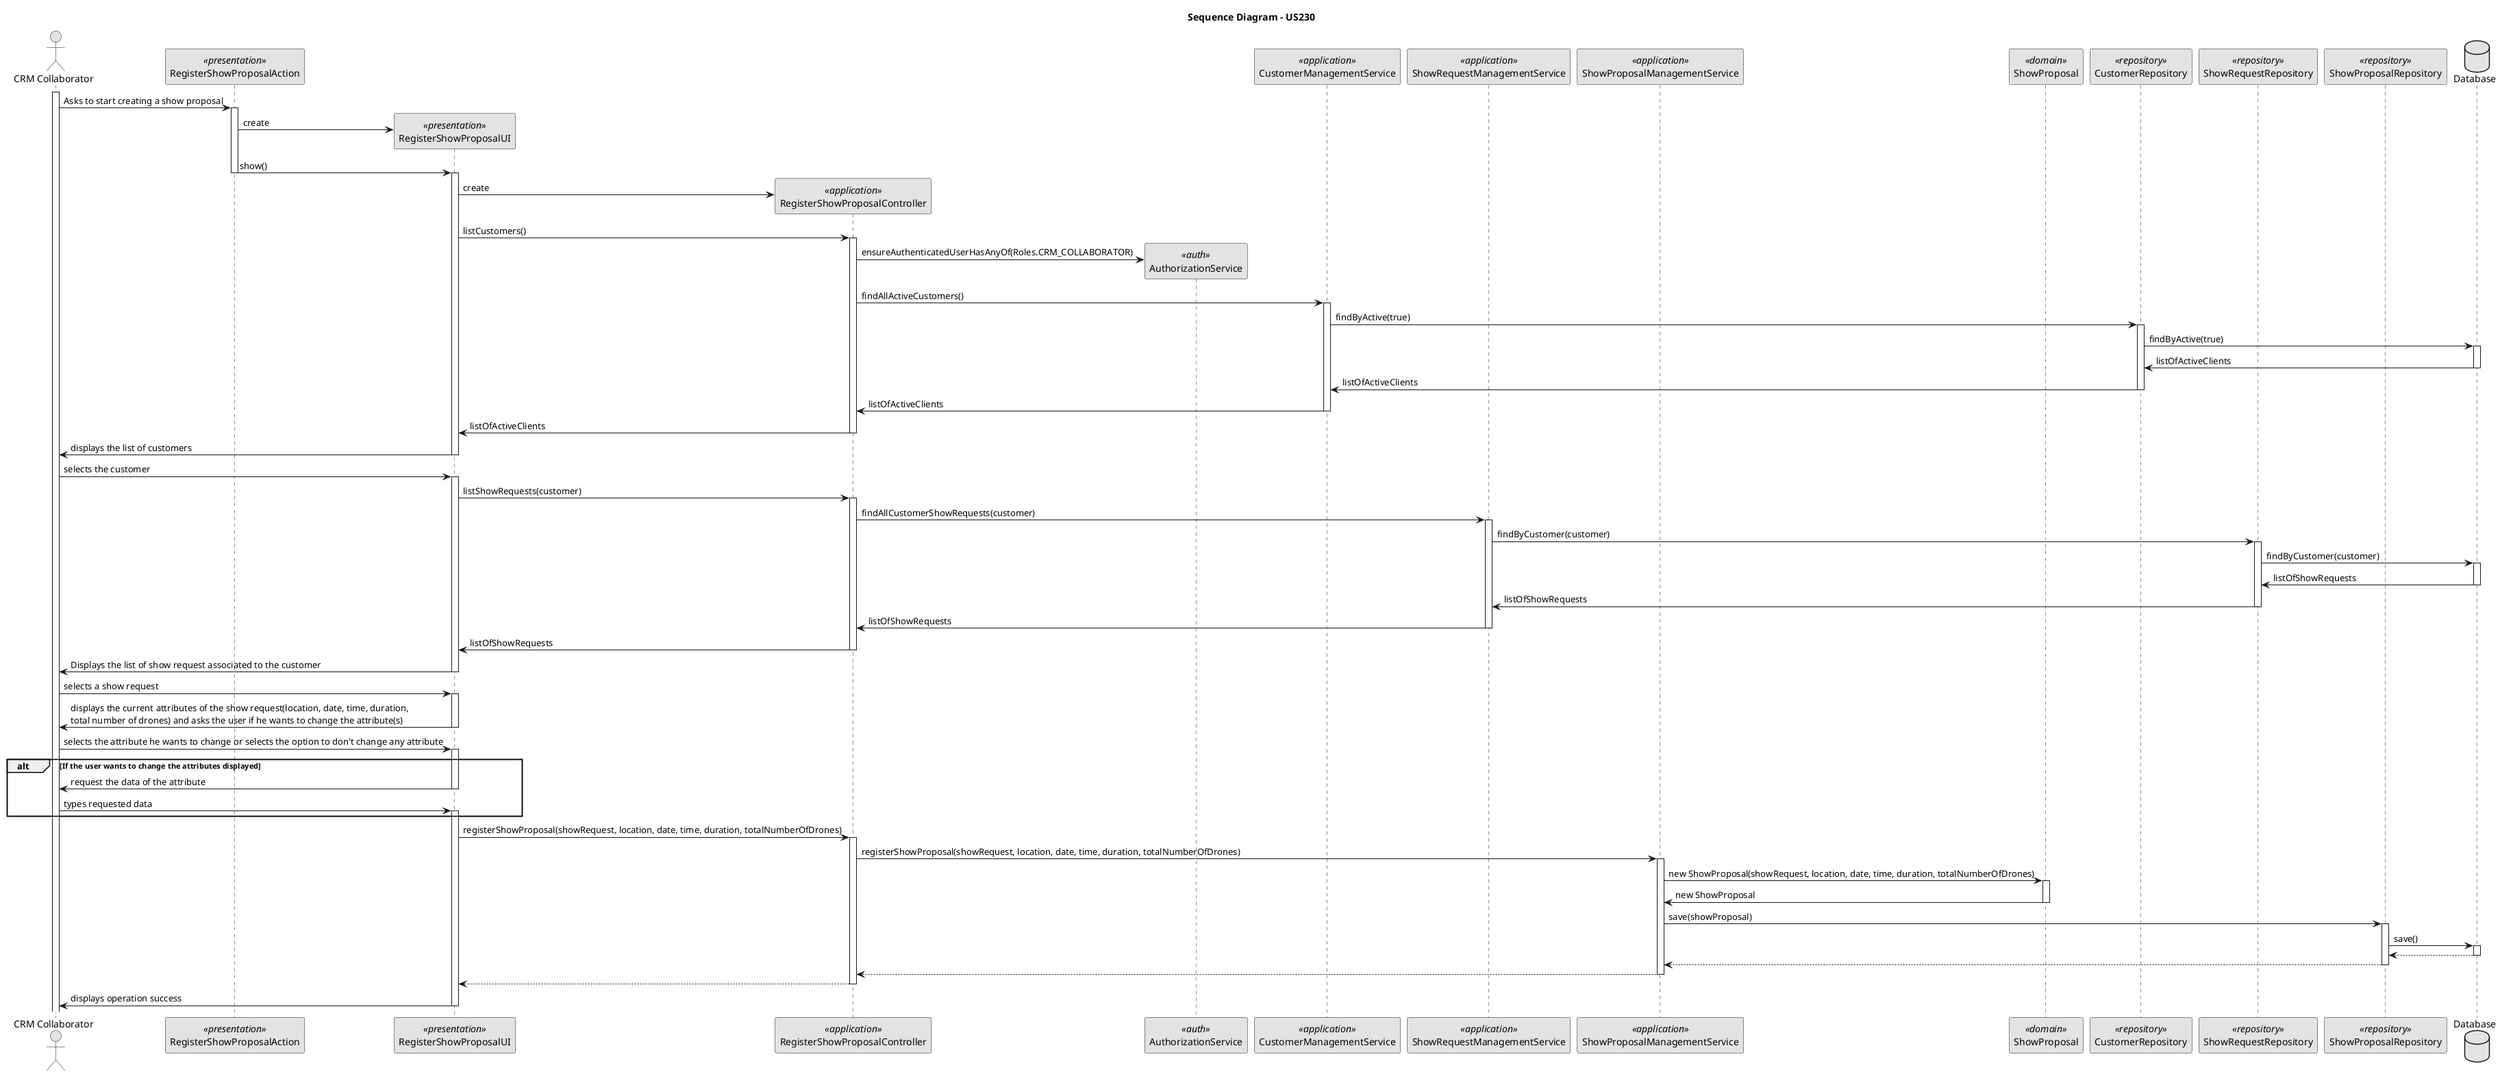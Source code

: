@startuml
skinparam monochrome true
skinparam packageStyle rectangle
skinparam shadowing false

actor "CRM Collaborator" as crmCollaborator
participant "RegisterShowProposalAction" as ACTION <<presentation>>
participant "RegisterShowProposalUI" as UI <<presentation>>
participant "RegisterShowProposalController" as CTRL <<application>>
participant "AuthorizationService" as AuthorizationService <<auth>>
participant "CustomerManagementService" as CustomerManagementService <<application>>
participant "ShowRequestManagementService" as ShowRequestManagementService <<application>>
participant "ShowProposalManagementService" as ShowProposalManagementService <<application>>
participant "ShowProposal" as ShowProposal <<domain>>
participant "CustomerRepository" as CustomerRepository <<repository>>
participant "ShowRequestRepository" as ShowRequestRepository <<repository>>
participant "ShowProposalRepository" as ShowProposalRepository <<repository>>
database "Database" as Database

title Sequence Diagram - US230

 activate crmCollaborator

     crmCollaborator -> ACTION : Asks to start creating a show proposal
     activate ACTION

        ACTION -> UI** : create
        ACTION -> UI : show()
        deactivate ACTION

        activate UI

        UI -> CTRL**: create
        UI -> CTRL : listCustomers()
        activate CTRL

            CTRL -> AuthorizationService** : ensureAuthenticatedUserHasAnyOf(Roles.CRM_COLLABORATOR)
            CTRL -> CustomerManagementService : findAllActiveCustomers()
            activate CustomerManagementService

                CustomerManagementService -> CustomerRepository : findByActive(true)
                activate CustomerRepository

                    CustomerRepository -> Database : findByActive(true)
                    activate Database

                        Database -> CustomerRepository : listOfActiveClients
                    deactivate Database

                    CustomerRepository -> CustomerManagementService : listOfActiveClients
                deactivate CustomerRepository

                CustomerManagementService -> CTRL : listOfActiveClients
            deactivate CustomerManagementService

            CTRL -> UI : listOfActiveClients
        deactivate CTRL
        UI -> crmCollaborator : displays the list of customers
     deactivate UI

     crmCollaborator -> UI : selects the customer
     activate UI

        UI -> CTRL : listShowRequests(customer)
        activate CTRL

            CTRL -> ShowRequestManagementService : findAllCustomerShowRequests(customer)
            activate ShowRequestManagementService

                ShowRequestManagementService -> ShowRequestRepository : findByCustomer(customer)
                activate ShowRequestRepository

                    ShowRequestRepository -> Database : findByCustomer(customer)
                    activate Database

                        Database -> ShowRequestRepository : listOfShowRequests
                    deactivate Database

                    ShowRequestRepository -> ShowRequestManagementService : listOfShowRequests
                deactivate ShowRequestRepository

                ShowRequestManagementService -> CTRL : listOfShowRequests
            deactivate ShowRequestManagementService

            CTRL -> UI : listOfShowRequests
        deactivate CTRL

        UI -> crmCollaborator : Displays the list of show request associated to the customer
     deactivate UI

     crmCollaborator -> UI : selects a show request
     activate UI

         UI -> crmCollaborator : displays the current attributes of the show request(location, date, time, duration, \ntotal number of drones) and asks the user if he wants to change the attribute(s)
     deactivate UI

     crmCollaborator -> UI : selects the attribute he wants to change or selects the option to don't change any attribute
     alt If the user wants to change the attributes displayed
     activate UI

        UI -> crmCollaborator : request the data of the attribute
     deactivate UI

     crmCollaborator -> UI : types requested data
     activate UI

        end
        UI -> CTRL : registerShowProposal(showRequest, location, date, time, duration, totalNumberOfDrones)
        activate CTRL

            CTRL -> ShowProposalManagementService : registerShowProposal(showRequest, location, date, time, duration, totalNumberOfDrones)
            activate ShowProposalManagementService

                ShowProposalManagementService -> ShowProposal : new ShowProposal(showRequest, location, date, time, duration, totalNumberOfDrones)
                activate ShowProposal

                    ShowProposal -> ShowProposalManagementService : new ShowProposal
                deactivate ShowProposal

                ShowProposalManagementService -> ShowProposalRepository : save(showProposal)
                activate ShowProposalRepository

                    ShowProposalRepository -> Database : save()
                    activate Database

                        Database --> ShowProposalRepository :
                    deactivate Database

                    ShowProposalRepository --> ShowProposalManagementService :
                deactivate ShowProposalRepository
                ShowProposalManagementService --> CTRL :
            deactivate ShowProposalManagementService

            CTRL --> UI :
        deactivate CTRL

        UI -> crmCollaborator :  displays operation success
     deactivate UI
 @enduml